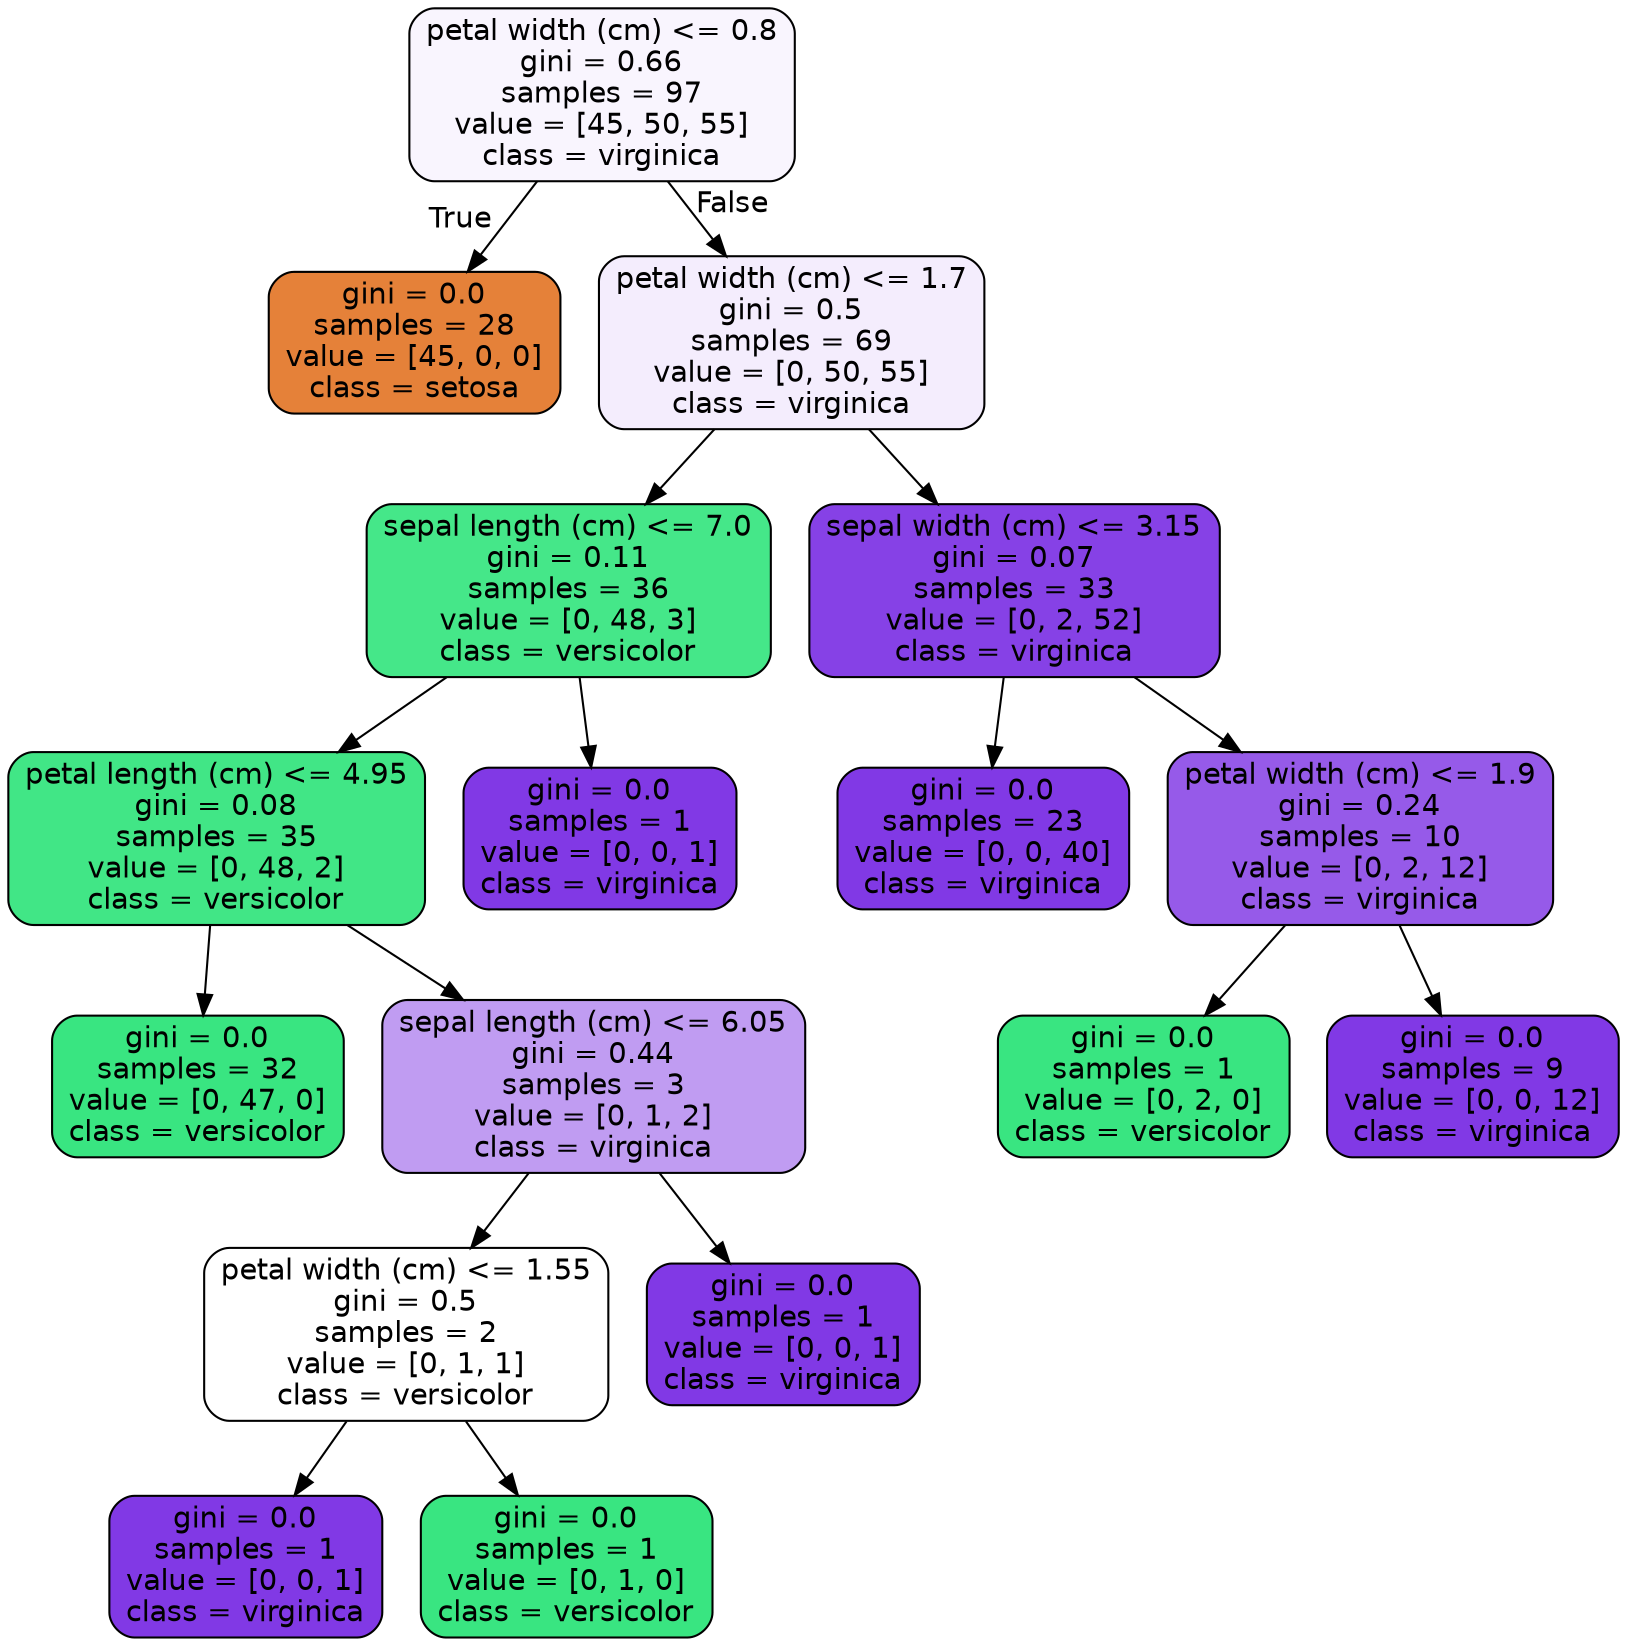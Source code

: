 digraph Tree {
node [shape=box, style="filled, rounded", color="black", fontname=helvetica] ;
edge [fontname=helvetica] ;
0 [label="petal width (cm) <= 0.8\ngini = 0.66\nsamples = 97\nvalue = [45, 50, 55]\nclass = virginica", fillcolor="#f9f5fe"] ;
1 [label="gini = 0.0\nsamples = 28\nvalue = [45, 0, 0]\nclass = setosa", fillcolor="#e58139"] ;
0 -> 1 [labeldistance=2.5, labelangle=45, headlabel="True"] ;
2 [label="petal width (cm) <= 1.7\ngini = 0.5\nsamples = 69\nvalue = [0, 50, 55]\nclass = virginica", fillcolor="#f4edfd"] ;
0 -> 2 [labeldistance=2.5, labelangle=-45, headlabel="False"] ;
3 [label="sepal length (cm) <= 7.0\ngini = 0.11\nsamples = 36\nvalue = [0, 48, 3]\nclass = versicolor", fillcolor="#45e789"] ;
2 -> 3 ;
4 [label="petal length (cm) <= 4.95\ngini = 0.08\nsamples = 35\nvalue = [0, 48, 2]\nclass = versicolor", fillcolor="#41e686"] ;
3 -> 4 ;
5 [label="gini = 0.0\nsamples = 32\nvalue = [0, 47, 0]\nclass = versicolor", fillcolor="#39e581"] ;
4 -> 5 ;
6 [label="sepal length (cm) <= 6.05\ngini = 0.44\nsamples = 3\nvalue = [0, 1, 2]\nclass = virginica", fillcolor="#c09cf2"] ;
4 -> 6 ;
7 [label="petal width (cm) <= 1.55\ngini = 0.5\nsamples = 2\nvalue = [0, 1, 1]\nclass = versicolor", fillcolor="#ffffff"] ;
6 -> 7 ;
8 [label="gini = 0.0\nsamples = 1\nvalue = [0, 0, 1]\nclass = virginica", fillcolor="#8139e5"] ;
7 -> 8 ;
9 [label="gini = 0.0\nsamples = 1\nvalue = [0, 1, 0]\nclass = versicolor", fillcolor="#39e581"] ;
7 -> 9 ;
10 [label="gini = 0.0\nsamples = 1\nvalue = [0, 0, 1]\nclass = virginica", fillcolor="#8139e5"] ;
6 -> 10 ;
11 [label="gini = 0.0\nsamples = 1\nvalue = [0, 0, 1]\nclass = virginica", fillcolor="#8139e5"] ;
3 -> 11 ;
12 [label="sepal width (cm) <= 3.15\ngini = 0.07\nsamples = 33\nvalue = [0, 2, 52]\nclass = virginica", fillcolor="#8641e6"] ;
2 -> 12 ;
13 [label="gini = 0.0\nsamples = 23\nvalue = [0, 0, 40]\nclass = virginica", fillcolor="#8139e5"] ;
12 -> 13 ;
14 [label="petal width (cm) <= 1.9\ngini = 0.24\nsamples = 10\nvalue = [0, 2, 12]\nclass = virginica", fillcolor="#965ae9"] ;
12 -> 14 ;
15 [label="gini = 0.0\nsamples = 1\nvalue = [0, 2, 0]\nclass = versicolor", fillcolor="#39e581"] ;
14 -> 15 ;
16 [label="gini = 0.0\nsamples = 9\nvalue = [0, 0, 12]\nclass = virginica", fillcolor="#8139e5"] ;
14 -> 16 ;
}